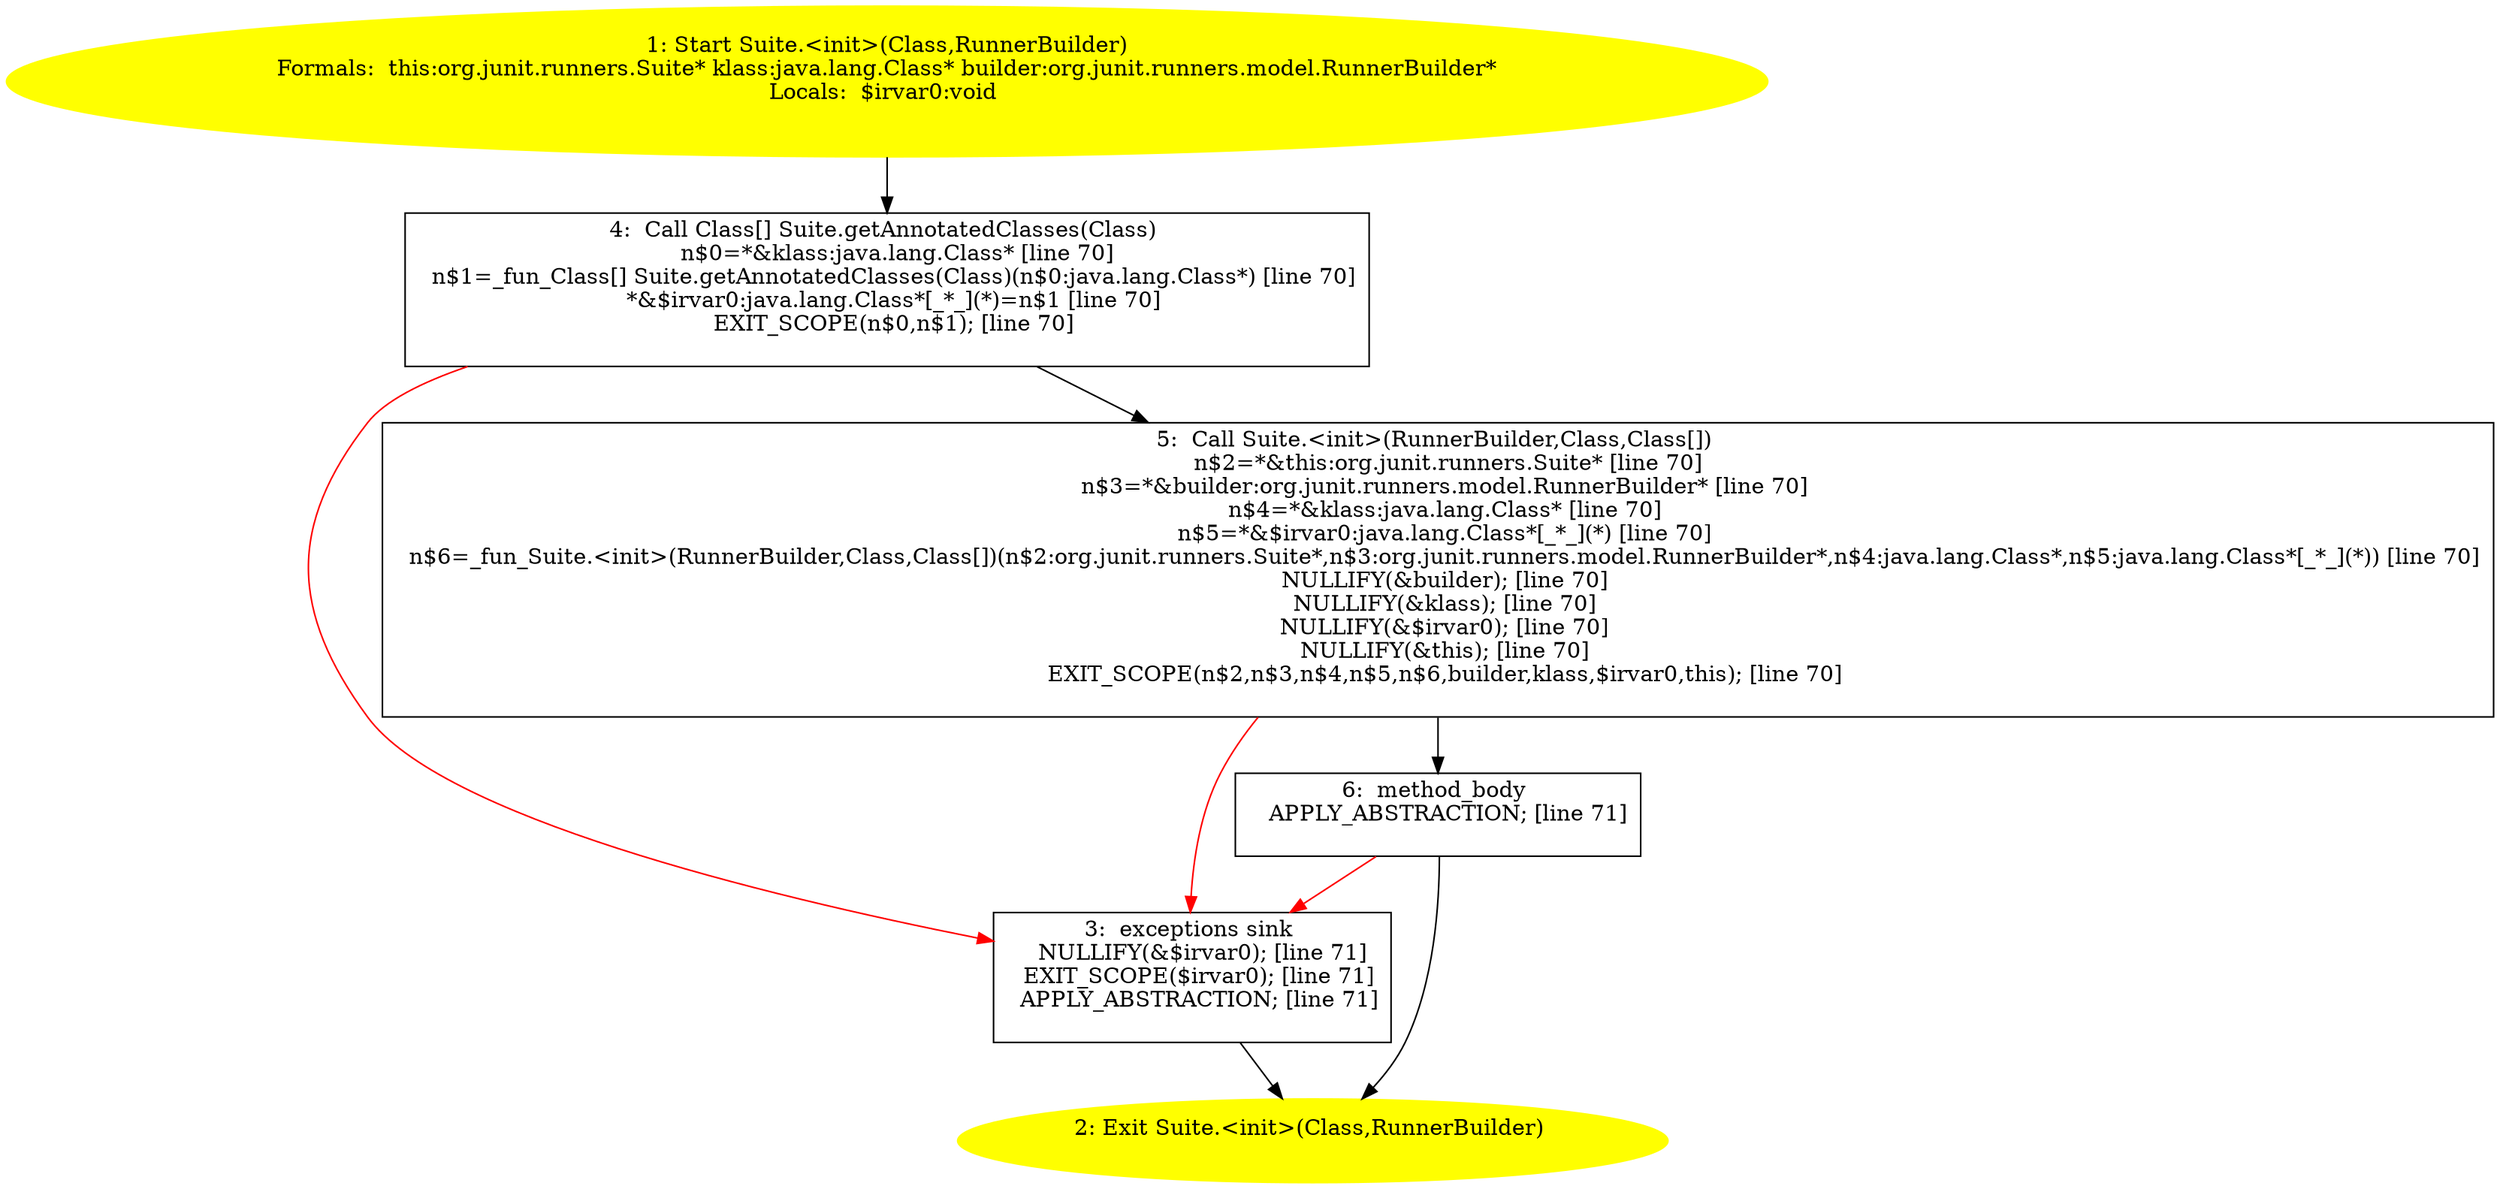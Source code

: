 /* @generated */
digraph cfg {
"org.junit.runners.Suite.<init>(java.lang.Class,org.junit.runners.model.RunnerBuilder).70d0f145cf3c14a65022f7dc53d9abdb_1" [label="1: Start Suite.<init>(Class,RunnerBuilder)\nFormals:  this:org.junit.runners.Suite* klass:java.lang.Class* builder:org.junit.runners.model.RunnerBuilder*\nLocals:  $irvar0:void \n  " color=yellow style=filled]
	

	 "org.junit.runners.Suite.<init>(java.lang.Class,org.junit.runners.model.RunnerBuilder).70d0f145cf3c14a65022f7dc53d9abdb_1" -> "org.junit.runners.Suite.<init>(java.lang.Class,org.junit.runners.model.RunnerBuilder).70d0f145cf3c14a65022f7dc53d9abdb_4" ;
"org.junit.runners.Suite.<init>(java.lang.Class,org.junit.runners.model.RunnerBuilder).70d0f145cf3c14a65022f7dc53d9abdb_2" [label="2: Exit Suite.<init>(Class,RunnerBuilder) \n  " color=yellow style=filled]
	

"org.junit.runners.Suite.<init>(java.lang.Class,org.junit.runners.model.RunnerBuilder).70d0f145cf3c14a65022f7dc53d9abdb_3" [label="3:  exceptions sink \n   NULLIFY(&$irvar0); [line 71]\n  EXIT_SCOPE($irvar0); [line 71]\n  APPLY_ABSTRACTION; [line 71]\n " shape="box"]
	

	 "org.junit.runners.Suite.<init>(java.lang.Class,org.junit.runners.model.RunnerBuilder).70d0f145cf3c14a65022f7dc53d9abdb_3" -> "org.junit.runners.Suite.<init>(java.lang.Class,org.junit.runners.model.RunnerBuilder).70d0f145cf3c14a65022f7dc53d9abdb_2" ;
"org.junit.runners.Suite.<init>(java.lang.Class,org.junit.runners.model.RunnerBuilder).70d0f145cf3c14a65022f7dc53d9abdb_4" [label="4:  Call Class[] Suite.getAnnotatedClasses(Class) \n   n$0=*&klass:java.lang.Class* [line 70]\n  n$1=_fun_Class[] Suite.getAnnotatedClasses(Class)(n$0:java.lang.Class*) [line 70]\n  *&$irvar0:java.lang.Class*[_*_](*)=n$1 [line 70]\n  EXIT_SCOPE(n$0,n$1); [line 70]\n " shape="box"]
	

	 "org.junit.runners.Suite.<init>(java.lang.Class,org.junit.runners.model.RunnerBuilder).70d0f145cf3c14a65022f7dc53d9abdb_4" -> "org.junit.runners.Suite.<init>(java.lang.Class,org.junit.runners.model.RunnerBuilder).70d0f145cf3c14a65022f7dc53d9abdb_5" ;
	 "org.junit.runners.Suite.<init>(java.lang.Class,org.junit.runners.model.RunnerBuilder).70d0f145cf3c14a65022f7dc53d9abdb_4" -> "org.junit.runners.Suite.<init>(java.lang.Class,org.junit.runners.model.RunnerBuilder).70d0f145cf3c14a65022f7dc53d9abdb_3" [color="red" ];
"org.junit.runners.Suite.<init>(java.lang.Class,org.junit.runners.model.RunnerBuilder).70d0f145cf3c14a65022f7dc53d9abdb_5" [label="5:  Call Suite.<init>(RunnerBuilder,Class,Class[]) \n   n$2=*&this:org.junit.runners.Suite* [line 70]\n  n$3=*&builder:org.junit.runners.model.RunnerBuilder* [line 70]\n  n$4=*&klass:java.lang.Class* [line 70]\n  n$5=*&$irvar0:java.lang.Class*[_*_](*) [line 70]\n  n$6=_fun_Suite.<init>(RunnerBuilder,Class,Class[])(n$2:org.junit.runners.Suite*,n$3:org.junit.runners.model.RunnerBuilder*,n$4:java.lang.Class*,n$5:java.lang.Class*[_*_](*)) [line 70]\n  NULLIFY(&builder); [line 70]\n  NULLIFY(&klass); [line 70]\n  NULLIFY(&$irvar0); [line 70]\n  NULLIFY(&this); [line 70]\n  EXIT_SCOPE(n$2,n$3,n$4,n$5,n$6,builder,klass,$irvar0,this); [line 70]\n " shape="box"]
	

	 "org.junit.runners.Suite.<init>(java.lang.Class,org.junit.runners.model.RunnerBuilder).70d0f145cf3c14a65022f7dc53d9abdb_5" -> "org.junit.runners.Suite.<init>(java.lang.Class,org.junit.runners.model.RunnerBuilder).70d0f145cf3c14a65022f7dc53d9abdb_6" ;
	 "org.junit.runners.Suite.<init>(java.lang.Class,org.junit.runners.model.RunnerBuilder).70d0f145cf3c14a65022f7dc53d9abdb_5" -> "org.junit.runners.Suite.<init>(java.lang.Class,org.junit.runners.model.RunnerBuilder).70d0f145cf3c14a65022f7dc53d9abdb_3" [color="red" ];
"org.junit.runners.Suite.<init>(java.lang.Class,org.junit.runners.model.RunnerBuilder).70d0f145cf3c14a65022f7dc53d9abdb_6" [label="6:  method_body \n   APPLY_ABSTRACTION; [line 71]\n " shape="box"]
	

	 "org.junit.runners.Suite.<init>(java.lang.Class,org.junit.runners.model.RunnerBuilder).70d0f145cf3c14a65022f7dc53d9abdb_6" -> "org.junit.runners.Suite.<init>(java.lang.Class,org.junit.runners.model.RunnerBuilder).70d0f145cf3c14a65022f7dc53d9abdb_2" ;
	 "org.junit.runners.Suite.<init>(java.lang.Class,org.junit.runners.model.RunnerBuilder).70d0f145cf3c14a65022f7dc53d9abdb_6" -> "org.junit.runners.Suite.<init>(java.lang.Class,org.junit.runners.model.RunnerBuilder).70d0f145cf3c14a65022f7dc53d9abdb_3" [color="red" ];
}
